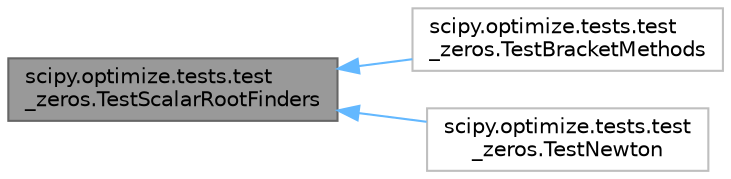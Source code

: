 digraph "scipy.optimize.tests.test_zeros.TestScalarRootFinders"
{
 // LATEX_PDF_SIZE
  bgcolor="transparent";
  edge [fontname=Helvetica,fontsize=10,labelfontname=Helvetica,labelfontsize=10];
  node [fontname=Helvetica,fontsize=10,shape=box,height=0.2,width=0.4];
  rankdir="LR";
  Node1 [id="Node000001",label="scipy.optimize.tests.test\l_zeros.TestScalarRootFinders",height=0.2,width=0.4,color="gray40", fillcolor="grey60", style="filled", fontcolor="black",tooltip=" "];
  Node1 -> Node2 [id="edge1_Node000001_Node000002",dir="back",color="steelblue1",style="solid",tooltip=" "];
  Node2 [id="Node000002",label="scipy.optimize.tests.test\l_zeros.TestBracketMethods",height=0.2,width=0.4,color="grey75", fillcolor="white", style="filled",URL="$d4/d46/classscipy_1_1optimize_1_1tests_1_1test__zeros_1_1TestBracketMethods.html",tooltip=" "];
  Node1 -> Node3 [id="edge2_Node000001_Node000003",dir="back",color="steelblue1",style="solid",tooltip=" "];
  Node3 [id="Node000003",label="scipy.optimize.tests.test\l_zeros.TestNewton",height=0.2,width=0.4,color="grey75", fillcolor="white", style="filled",URL="$d0/d5d/classscipy_1_1optimize_1_1tests_1_1test__zeros_1_1TestNewton.html",tooltip=" "];
}
